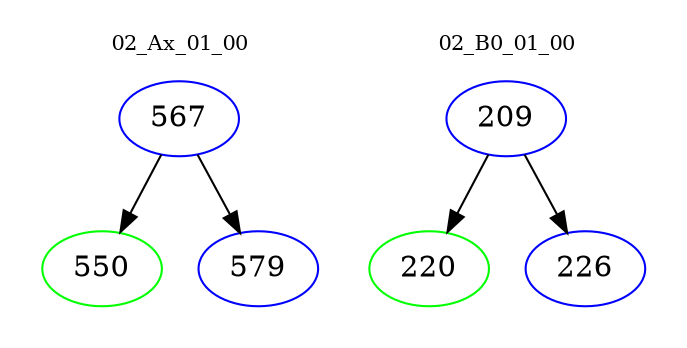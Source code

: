 digraph{
subgraph cluster_0 {
color = white
label = "02_Ax_01_00";
fontsize=10;
T0_567 [label="567", color="blue"]
T0_567 -> T0_550 [color="black"]
T0_550 [label="550", color="green"]
T0_567 -> T0_579 [color="black"]
T0_579 [label="579", color="blue"]
}
subgraph cluster_1 {
color = white
label = "02_B0_01_00";
fontsize=10;
T1_209 [label="209", color="blue"]
T1_209 -> T1_220 [color="black"]
T1_220 [label="220", color="green"]
T1_209 -> T1_226 [color="black"]
T1_226 [label="226", color="blue"]
}
}
